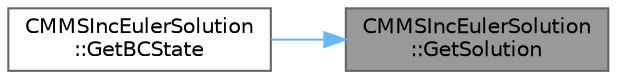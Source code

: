 digraph "CMMSIncEulerSolution::GetSolution"
{
 // LATEX_PDF_SIZE
  bgcolor="transparent";
  edge [fontname=Helvetica,fontsize=10,labelfontname=Helvetica,labelfontsize=10];
  node [fontname=Helvetica,fontsize=10,shape=box,height=0.2,width=0.4];
  rankdir="RL";
  Node1 [id="Node000001",label="CMMSIncEulerSolution\l::GetSolution",height=0.2,width=0.4,color="gray40", fillcolor="grey60", style="filled", fontcolor="black",tooltip="Get the exact solution at the current position and time."];
  Node1 -> Node2 [id="edge1_Node000001_Node000002",dir="back",color="steelblue1",style="solid",tooltip=" "];
  Node2 [id="Node000002",label="CMMSIncEulerSolution\l::GetBCState",height=0.2,width=0.4,color="grey40", fillcolor="white", style="filled",URL="$classCMMSIncEulerSolution.html#ae40a9505069d6e7cfbec5689afe53916",tooltip="Get the boundary conditions state for an exact solution."];
}
